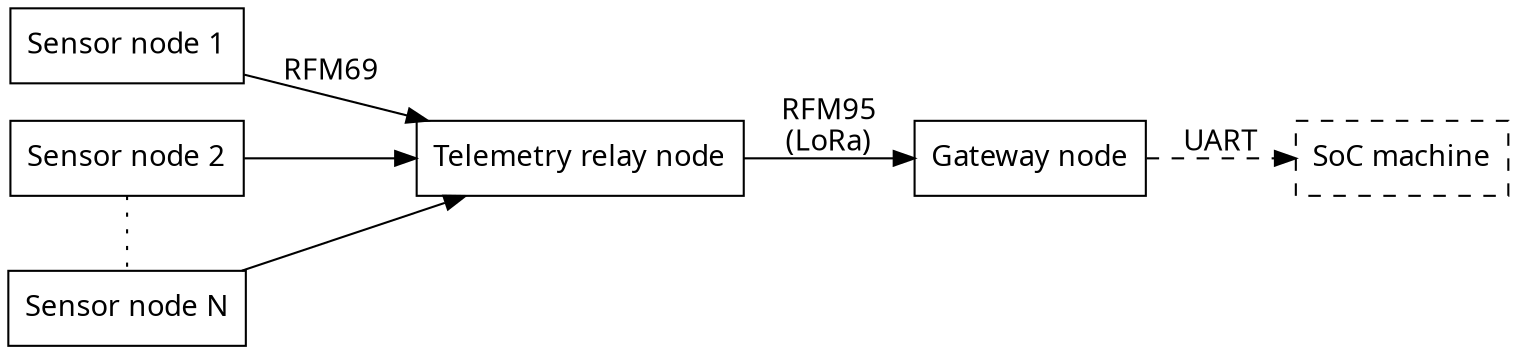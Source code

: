 // Synopsis of the Hiveeyes generic firmware
digraph generic_firmware_synopsis {

    // Options
    rankdir=LR;
    ranksep=0.5;

    // Style
    //graph [splines=ortho];
    node [pin=true, shape="box", fontname="Verdana"];
    edge [fontname="Verdana"];

    // Graph nodes represent hardware node units
    "sensor-1"      [label="Sensor node 1"];
    "sensor-2"      [label="Sensor node 2"];
    "sensor-N"      [label="Sensor node N"];
    "relay"         [label="Telemetry relay node"];
    "gateway"       [label="Gateway node"];
    "soc"           [label="SoC machine", style=dashed];

    // Graph edges represent radio families and
    // protocols spoken between node units.
    "sensor-1"      -> "relay"          [label="RFM69"];
    "sensor-2"      -> "relay";
    "sensor-N"      -> "relay";
    "relay"         -> "gateway"        [label="RFM95\n(LoRa)"];
    "gateway"       -> "soc"            [label="UART", style=dashed];

    // Draw a dotted line between sensor-2
    // and sensor-N, but retain node positions.
    "sensor-2"      -> "sensor-N"       [dir=none, style=dotted];
    {rank=same; "sensor-1"; "sensor-2"; "sensor-N" };

}
